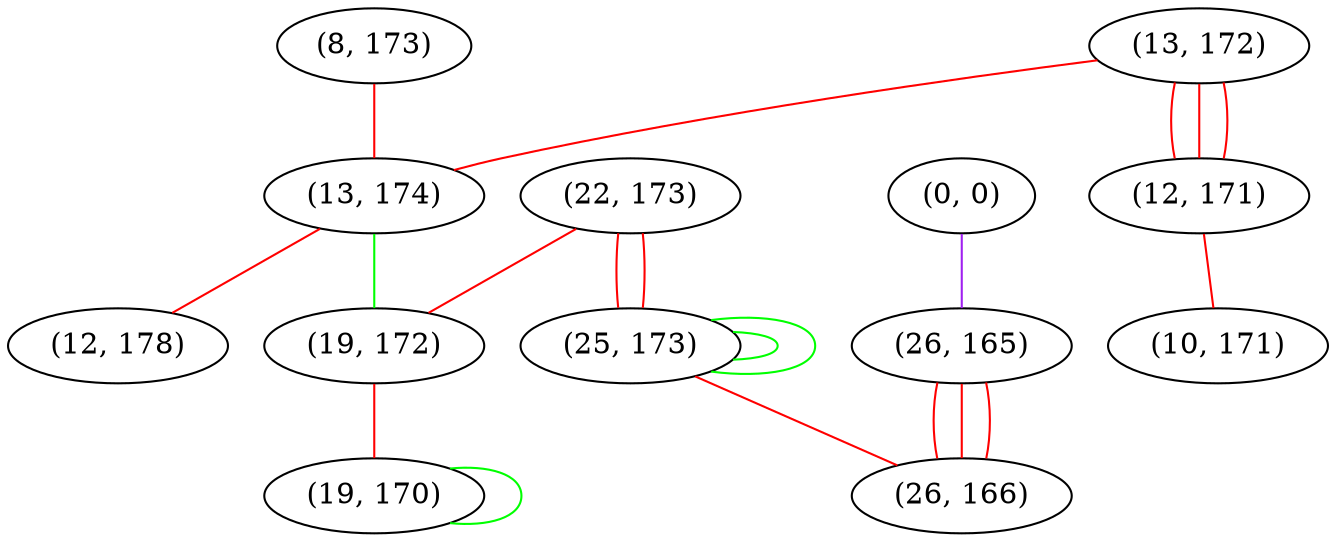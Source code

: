 graph "" {
"(13, 172)";
"(0, 0)";
"(8, 173)";
"(22, 173)";
"(25, 173)";
"(13, 174)";
"(12, 178)";
"(26, 165)";
"(19, 172)";
"(12, 171)";
"(10, 171)";
"(19, 170)";
"(26, 166)";
"(13, 172)" -- "(13, 174)"  [color=red, key=0, weight=1];
"(13, 172)" -- "(12, 171)"  [color=red, key=0, weight=1];
"(13, 172)" -- "(12, 171)"  [color=red, key=1, weight=1];
"(13, 172)" -- "(12, 171)"  [color=red, key=2, weight=1];
"(0, 0)" -- "(26, 165)"  [color=purple, key=0, weight=4];
"(8, 173)" -- "(13, 174)"  [color=red, key=0, weight=1];
"(22, 173)" -- "(25, 173)"  [color=red, key=0, weight=1];
"(22, 173)" -- "(25, 173)"  [color=red, key=1, weight=1];
"(22, 173)" -- "(19, 172)"  [color=red, key=0, weight=1];
"(25, 173)" -- "(25, 173)"  [color=green, key=0, weight=2];
"(25, 173)" -- "(25, 173)"  [color=green, key=1, weight=2];
"(25, 173)" -- "(26, 166)"  [color=red, key=0, weight=1];
"(13, 174)" -- "(12, 178)"  [color=red, key=0, weight=1];
"(13, 174)" -- "(19, 172)"  [color=green, key=0, weight=2];
"(26, 165)" -- "(26, 166)"  [color=red, key=0, weight=1];
"(26, 165)" -- "(26, 166)"  [color=red, key=1, weight=1];
"(26, 165)" -- "(26, 166)"  [color=red, key=2, weight=1];
"(19, 172)" -- "(19, 170)"  [color=red, key=0, weight=1];
"(12, 171)" -- "(10, 171)"  [color=red, key=0, weight=1];
"(19, 170)" -- "(19, 170)"  [color=green, key=0, weight=2];
}
